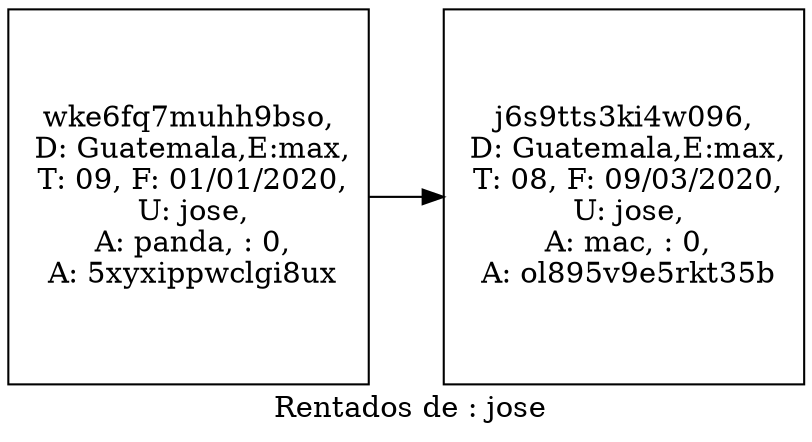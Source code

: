 digraph  { 
 nodesep=.05; 
 rankdir=LR; 
 node [shape=record,width=.5,height=2.5]; 
 label="Reporte General"; 
label=" Rentados de : jose"
"0" [label=" wke6fq7muhh9bso,\n D: Guatemala,E:max,\n T: 09, F: 01/01/2020,\n U: jose,\n A: panda, : 0,\n A: 5xyxippwclgi8ux"] 
"1" [label=" j6s9tts3ki4w096,\n D: Guatemala,E:max,\n T: 08, F: 09/03/2020,\n U: jose,\n A: mac, : 0,\n A: ol895v9e5rkt35b"] 

"0" -> "1" 
}